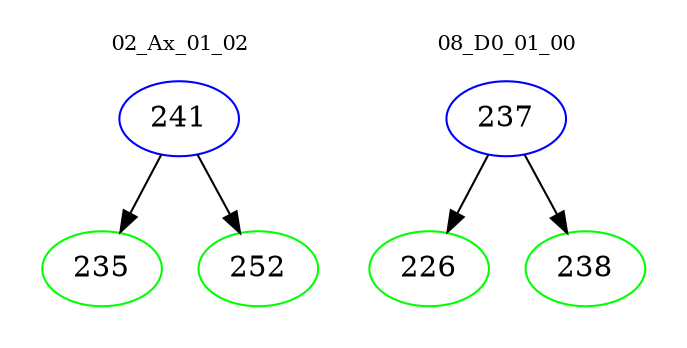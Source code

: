 digraph{
subgraph cluster_0 {
color = white
label = "02_Ax_01_02";
fontsize=10;
T0_241 [label="241", color="blue"]
T0_241 -> T0_235 [color="black"]
T0_235 [label="235", color="green"]
T0_241 -> T0_252 [color="black"]
T0_252 [label="252", color="green"]
}
subgraph cluster_1 {
color = white
label = "08_D0_01_00";
fontsize=10;
T1_237 [label="237", color="blue"]
T1_237 -> T1_226 [color="black"]
T1_226 [label="226", color="green"]
T1_237 -> T1_238 [color="black"]
T1_238 [label="238", color="green"]
}
}
